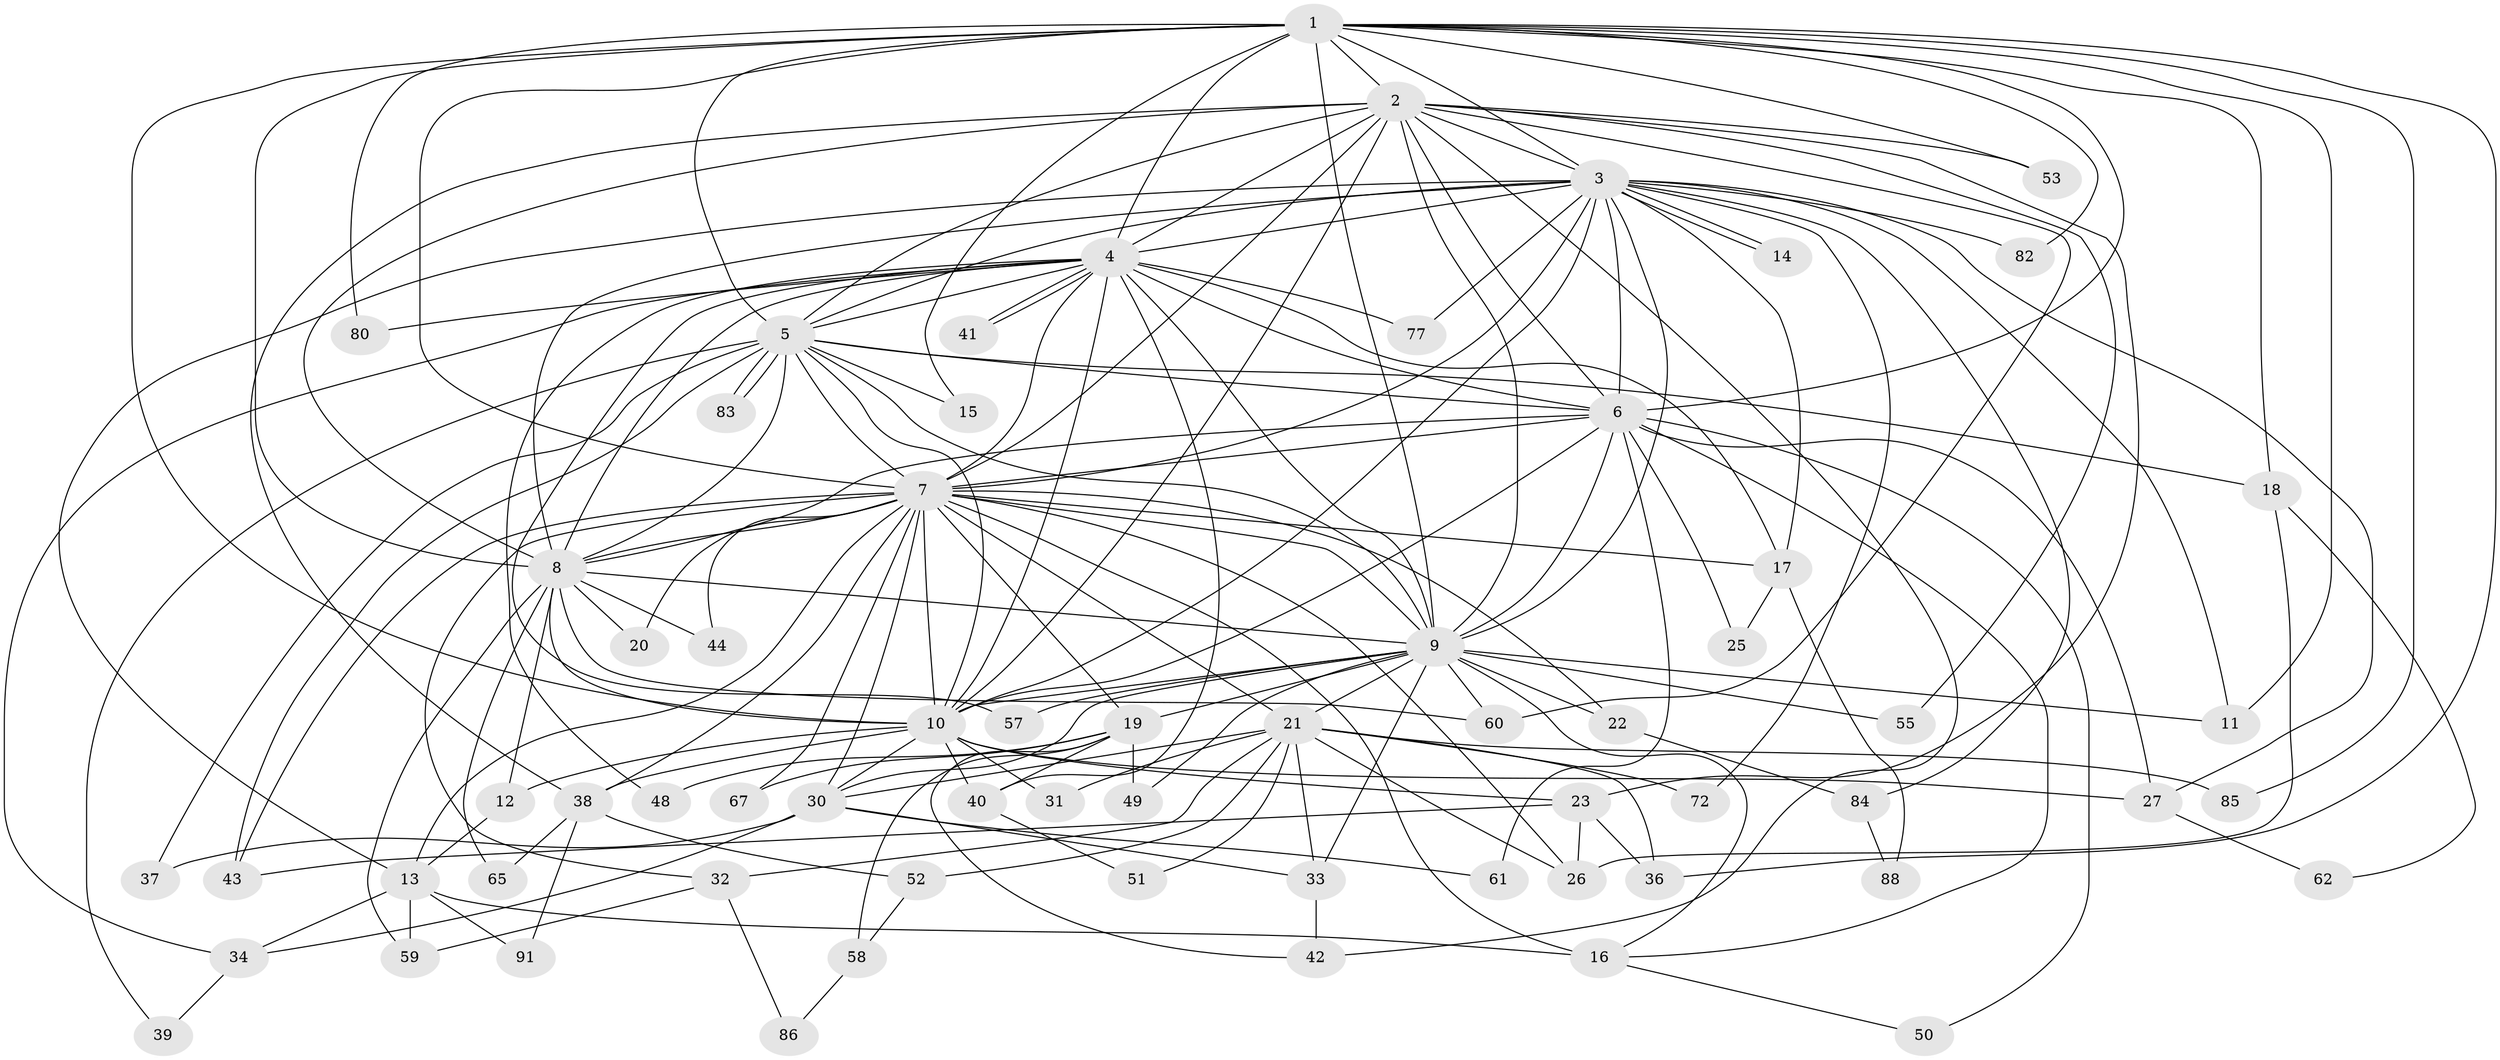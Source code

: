 // original degree distribution, {18: 0.010869565217391304, 15: 0.021739130434782608, 20: 0.010869565217391304, 19: 0.010869565217391304, 17: 0.010869565217391304, 26: 0.010869565217391304, 16: 0.021739130434782608, 23: 0.010869565217391304, 3: 0.20652173913043478, 4: 0.05434782608695652, 2: 0.5434782608695652, 5: 0.043478260869565216, 9: 0.010869565217391304, 13: 0.010869565217391304, 8: 0.010869565217391304, 6: 0.010869565217391304}
// Generated by graph-tools (version 1.1) at 2025/11/02/27/25 16:11:02]
// undirected, 65 vertices, 174 edges
graph export_dot {
graph [start="1"]
  node [color=gray90,style=filled];
  1 [super="+87"];
  2 [super="+46"];
  3 [super="+64"];
  4 [super="+90"];
  5 [super="+29"];
  6 [super="+24"];
  7 [super="+76"];
  8 [super="+75"];
  9 [super="+92"];
  10 [super="+81"];
  11 [super="+71"];
  12 [super="+79"];
  13 [super="+45"];
  14;
  15;
  16 [super="+69"];
  17 [super="+63"];
  18 [super="+28"];
  19 [super="+54"];
  20;
  21 [super="+56"];
  22;
  23 [super="+89"];
  25;
  26 [super="+68"];
  27 [super="+35"];
  30 [super="+66"];
  31;
  32;
  33 [super="+78"];
  34 [super="+70"];
  36 [super="+73"];
  37;
  38;
  39;
  40 [super="+47"];
  41;
  42;
  43;
  44;
  48;
  49;
  50;
  51;
  52;
  53;
  55;
  57;
  58;
  59;
  60 [super="+74"];
  61;
  62;
  65;
  67;
  72;
  77;
  80;
  82;
  83;
  84;
  85;
  86;
  88;
  91;
  1 -- 2;
  1 -- 3;
  1 -- 4;
  1 -- 5;
  1 -- 6;
  1 -- 7;
  1 -- 8;
  1 -- 9 [weight=2];
  1 -- 10;
  1 -- 11;
  1 -- 15;
  1 -- 18;
  1 -- 53;
  1 -- 80;
  1 -- 82;
  1 -- 85;
  1 -- 36;
  2 -- 3;
  2 -- 4;
  2 -- 5;
  2 -- 6;
  2 -- 7;
  2 -- 8;
  2 -- 9;
  2 -- 10;
  2 -- 23;
  2 -- 38;
  2 -- 53;
  2 -- 55;
  2 -- 60;
  2 -- 42;
  3 -- 4;
  3 -- 5 [weight=2];
  3 -- 6;
  3 -- 7;
  3 -- 8 [weight=2];
  3 -- 9;
  3 -- 10;
  3 -- 11;
  3 -- 13;
  3 -- 14;
  3 -- 14;
  3 -- 17;
  3 -- 27;
  3 -- 77;
  3 -- 82;
  3 -- 84;
  3 -- 72;
  4 -- 5;
  4 -- 6;
  4 -- 7;
  4 -- 8;
  4 -- 9 [weight=2];
  4 -- 10;
  4 -- 17;
  4 -- 34;
  4 -- 40;
  4 -- 41;
  4 -- 41;
  4 -- 48;
  4 -- 57;
  4 -- 77;
  4 -- 80;
  5 -- 6;
  5 -- 7;
  5 -- 8;
  5 -- 9;
  5 -- 10;
  5 -- 15;
  5 -- 18;
  5 -- 37;
  5 -- 39;
  5 -- 43;
  5 -- 83;
  5 -- 83;
  6 -- 7 [weight=2];
  6 -- 8;
  6 -- 9;
  6 -- 10;
  6 -- 16;
  6 -- 25;
  6 -- 50;
  6 -- 61;
  6 -- 27;
  7 -- 8;
  7 -- 9;
  7 -- 10;
  7 -- 13;
  7 -- 19;
  7 -- 20;
  7 -- 21 [weight=2];
  7 -- 22;
  7 -- 26;
  7 -- 30;
  7 -- 32;
  7 -- 38;
  7 -- 43;
  7 -- 44;
  7 -- 67;
  7 -- 16 [weight=2];
  7 -- 17;
  8 -- 9;
  8 -- 10;
  8 -- 12;
  8 -- 20;
  8 -- 44;
  8 -- 60;
  8 -- 65;
  8 -- 59;
  9 -- 10;
  9 -- 16;
  9 -- 19 [weight=2];
  9 -- 21;
  9 -- 22;
  9 -- 33;
  9 -- 49;
  9 -- 55;
  9 -- 57;
  9 -- 60;
  9 -- 30;
  9 -- 11;
  10 -- 12;
  10 -- 23;
  10 -- 27;
  10 -- 31;
  10 -- 40;
  10 -- 38;
  10 -- 30;
  12 -- 13;
  13 -- 16;
  13 -- 59;
  13 -- 91;
  13 -- 34;
  16 -- 50;
  17 -- 25;
  17 -- 88;
  18 -- 26;
  18 -- 62;
  19 -- 42;
  19 -- 48;
  19 -- 49;
  19 -- 58;
  19 -- 67;
  19 -- 40;
  21 -- 26;
  21 -- 30;
  21 -- 31;
  21 -- 32;
  21 -- 33;
  21 -- 36;
  21 -- 51;
  21 -- 52;
  21 -- 72;
  21 -- 85;
  22 -- 84;
  23 -- 36;
  23 -- 26;
  23 -- 43;
  27 -- 62;
  30 -- 34;
  30 -- 37;
  30 -- 61;
  30 -- 33;
  32 -- 59;
  32 -- 86;
  33 -- 42;
  34 -- 39;
  38 -- 52;
  38 -- 65;
  38 -- 91;
  40 -- 51;
  52 -- 58;
  58 -- 86;
  84 -- 88;
}
